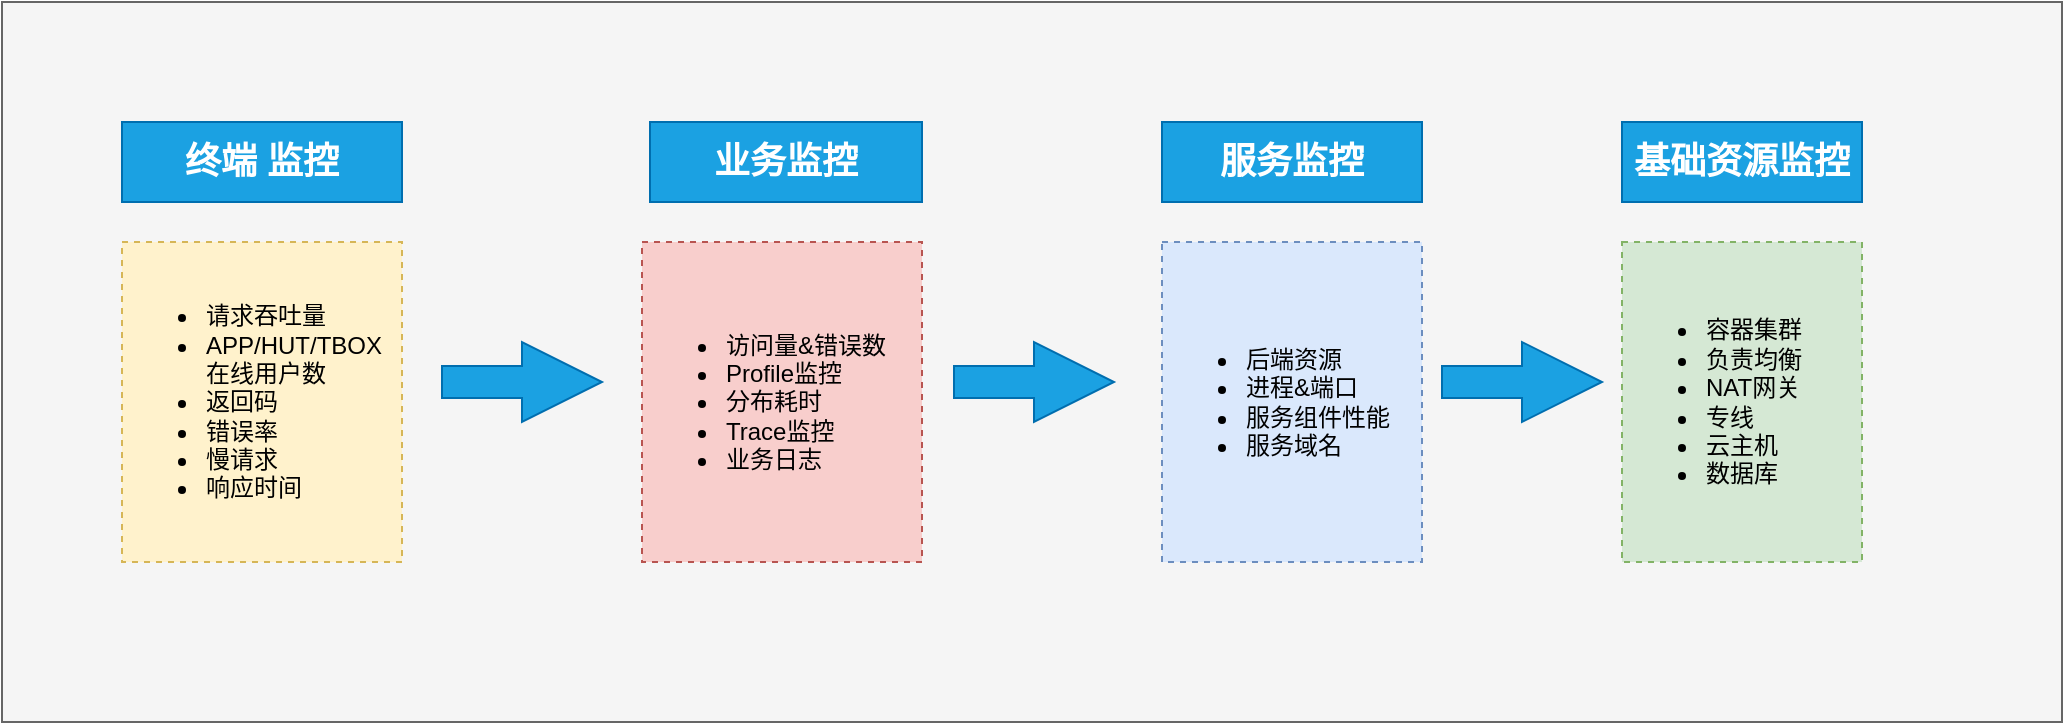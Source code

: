 <mxfile version="15.7.3" type="github">
  <diagram id="6IFGac0F7_Hr3fZrkGQc" name="第 1 页">
    <mxGraphModel dx="1422" dy="762" grid="1" gridSize="10" guides="1" tooltips="1" connect="1" arrows="1" fold="1" page="1" pageScale="1" pageWidth="827" pageHeight="1169" math="0" shadow="0">
      <root>
        <mxCell id="0" />
        <mxCell id="1" parent="0" />
        <mxCell id="HR1HwPMurGOR2IZVcr8k-12" value="" style="rounded=0;whiteSpace=wrap;html=1;fillColor=#f5f5f5;strokeColor=#666666;fontColor=#333333;" parent="1" vertex="1">
          <mxGeometry x="10" y="30" width="1030" height="360" as="geometry" />
        </mxCell>
        <mxCell id="HR1HwPMurGOR2IZVcr8k-1" value="&lt;font style=&quot;font-size: 18px&quot;&gt;&lt;b&gt;终端 监控&lt;/b&gt;&lt;/font&gt;" style="rounded=0;whiteSpace=wrap;html=1;fillColor=#1ba1e2;strokeColor=#006EAF;fontColor=#ffffff;" parent="1" vertex="1">
          <mxGeometry x="70" y="90" width="140" height="40" as="geometry" />
        </mxCell>
        <mxCell id="HR1HwPMurGOR2IZVcr8k-3" value="&lt;font style=&quot;font-size: 18px&quot;&gt;&lt;b&gt;业务监控&lt;/b&gt;&lt;/font&gt;" style="rounded=0;whiteSpace=wrap;html=1;fillColor=#1ba1e2;strokeColor=#006EAF;fontColor=#ffffff;" parent="1" vertex="1">
          <mxGeometry x="334" y="90" width="136" height="40" as="geometry" />
        </mxCell>
        <mxCell id="HR1HwPMurGOR2IZVcr8k-4" value="&lt;font style=&quot;font-size: 18px&quot;&gt;&lt;b&gt;服务监控&lt;/b&gt;&lt;/font&gt;" style="rounded=0;whiteSpace=wrap;html=1;fillColor=#1ba1e2;strokeColor=#006EAF;fontColor=#ffffff;" parent="1" vertex="1">
          <mxGeometry x="590" y="90" width="130" height="40" as="geometry" />
        </mxCell>
        <mxCell id="HR1HwPMurGOR2IZVcr8k-5" value="&lt;font style=&quot;font-size: 18px&quot;&gt;&lt;b&gt;基础资源监控&lt;/b&gt;&lt;/font&gt;" style="rounded=0;whiteSpace=wrap;html=1;fillColor=#1ba1e2;strokeColor=#006EAF;fontColor=#ffffff;" parent="1" vertex="1">
          <mxGeometry x="820" y="90" width="120" height="40" as="geometry" />
        </mxCell>
        <mxCell id="HR1HwPMurGOR2IZVcr8k-6" value="&lt;ul&gt;&lt;li&gt;请求吞吐量&lt;/li&gt;&lt;li&gt;APP/HUT/TBOX在线用户数&lt;/li&gt;&lt;li&gt;返回码&lt;/li&gt;&lt;li&gt;错误率&lt;/li&gt;&lt;li&gt;慢请求&lt;/li&gt;&lt;li&gt;响应时间&lt;/li&gt;&lt;/ul&gt;" style="rounded=0;whiteSpace=wrap;html=1;align=left;dashed=1;fillColor=#fff2cc;strokeColor=#d6b656;" parent="1" vertex="1">
          <mxGeometry x="70" y="150" width="140" height="160" as="geometry" />
        </mxCell>
        <mxCell id="HR1HwPMurGOR2IZVcr8k-8" value="&lt;ul&gt;&lt;li&gt;访问量&amp;amp;错误数&lt;/li&gt;&lt;li&gt;Profile监控&lt;/li&gt;&lt;li&gt;分布耗时&lt;/li&gt;&lt;li&gt;Trace监控&lt;/li&gt;&lt;li&gt;业务日志&lt;/li&gt;&lt;/ul&gt;" style="rounded=0;whiteSpace=wrap;html=1;align=left;dashed=1;fillColor=#f8cecc;strokeColor=#b85450;" parent="1" vertex="1">
          <mxGeometry x="330" y="150" width="140" height="160" as="geometry" />
        </mxCell>
        <mxCell id="HR1HwPMurGOR2IZVcr8k-9" value="&lt;ul&gt;&lt;li&gt;后端资源&lt;/li&gt;&lt;li&gt;进程&amp;amp;端口&lt;/li&gt;&lt;li&gt;服务组件性能&lt;/li&gt;&lt;li&gt;服务域名&lt;/li&gt;&lt;/ul&gt;" style="rounded=0;whiteSpace=wrap;html=1;align=left;dashed=1;fillColor=#dae8fc;strokeColor=#6c8ebf;" parent="1" vertex="1">
          <mxGeometry x="590" y="150" width="130" height="160" as="geometry" />
        </mxCell>
        <mxCell id="HR1HwPMurGOR2IZVcr8k-10" value="&lt;ul&gt;&lt;li&gt;容器集群&lt;/li&gt;&lt;li&gt;负责均衡&lt;/li&gt;&lt;li&gt;NAT网关&lt;/li&gt;&lt;li&gt;专线&lt;/li&gt;&lt;li&gt;云主机&lt;/li&gt;&lt;li&gt;数据库&lt;/li&gt;&lt;/ul&gt;" style="rounded=0;whiteSpace=wrap;html=1;align=left;dashed=1;fillColor=#d5e8d4;strokeColor=#82b366;" parent="1" vertex="1">
          <mxGeometry x="820" y="150" width="120" height="160" as="geometry" />
        </mxCell>
        <mxCell id="fmsZhEzqkaG2yu7lUwa1-1" value="" style="html=1;shadow=0;dashed=0;align=center;verticalAlign=middle;shape=mxgraph.arrows2.arrow;dy=0.6;dx=40;notch=0;fillColor=#1ba1e2;strokeColor=#006EAF;fontColor=#ffffff;" parent="1" vertex="1">
          <mxGeometry x="230" y="200" width="80" height="40" as="geometry" />
        </mxCell>
        <mxCell id="fmsZhEzqkaG2yu7lUwa1-2" value="" style="html=1;shadow=0;dashed=0;align=center;verticalAlign=middle;shape=mxgraph.arrows2.arrow;dy=0.6;dx=40;notch=0;fillColor=#1ba1e2;strokeColor=#006EAF;fontColor=#ffffff;" parent="1" vertex="1">
          <mxGeometry x="486" y="200" width="80" height="40" as="geometry" />
        </mxCell>
        <mxCell id="fmsZhEzqkaG2yu7lUwa1-3" value="" style="html=1;shadow=0;dashed=0;align=center;verticalAlign=middle;shape=mxgraph.arrows2.arrow;dy=0.6;dx=40;notch=0;fillColor=#1ba1e2;strokeColor=#006EAF;fontColor=#ffffff;" parent="1" vertex="1">
          <mxGeometry x="730" y="200" width="80" height="40" as="geometry" />
        </mxCell>
      </root>
    </mxGraphModel>
  </diagram>
</mxfile>
